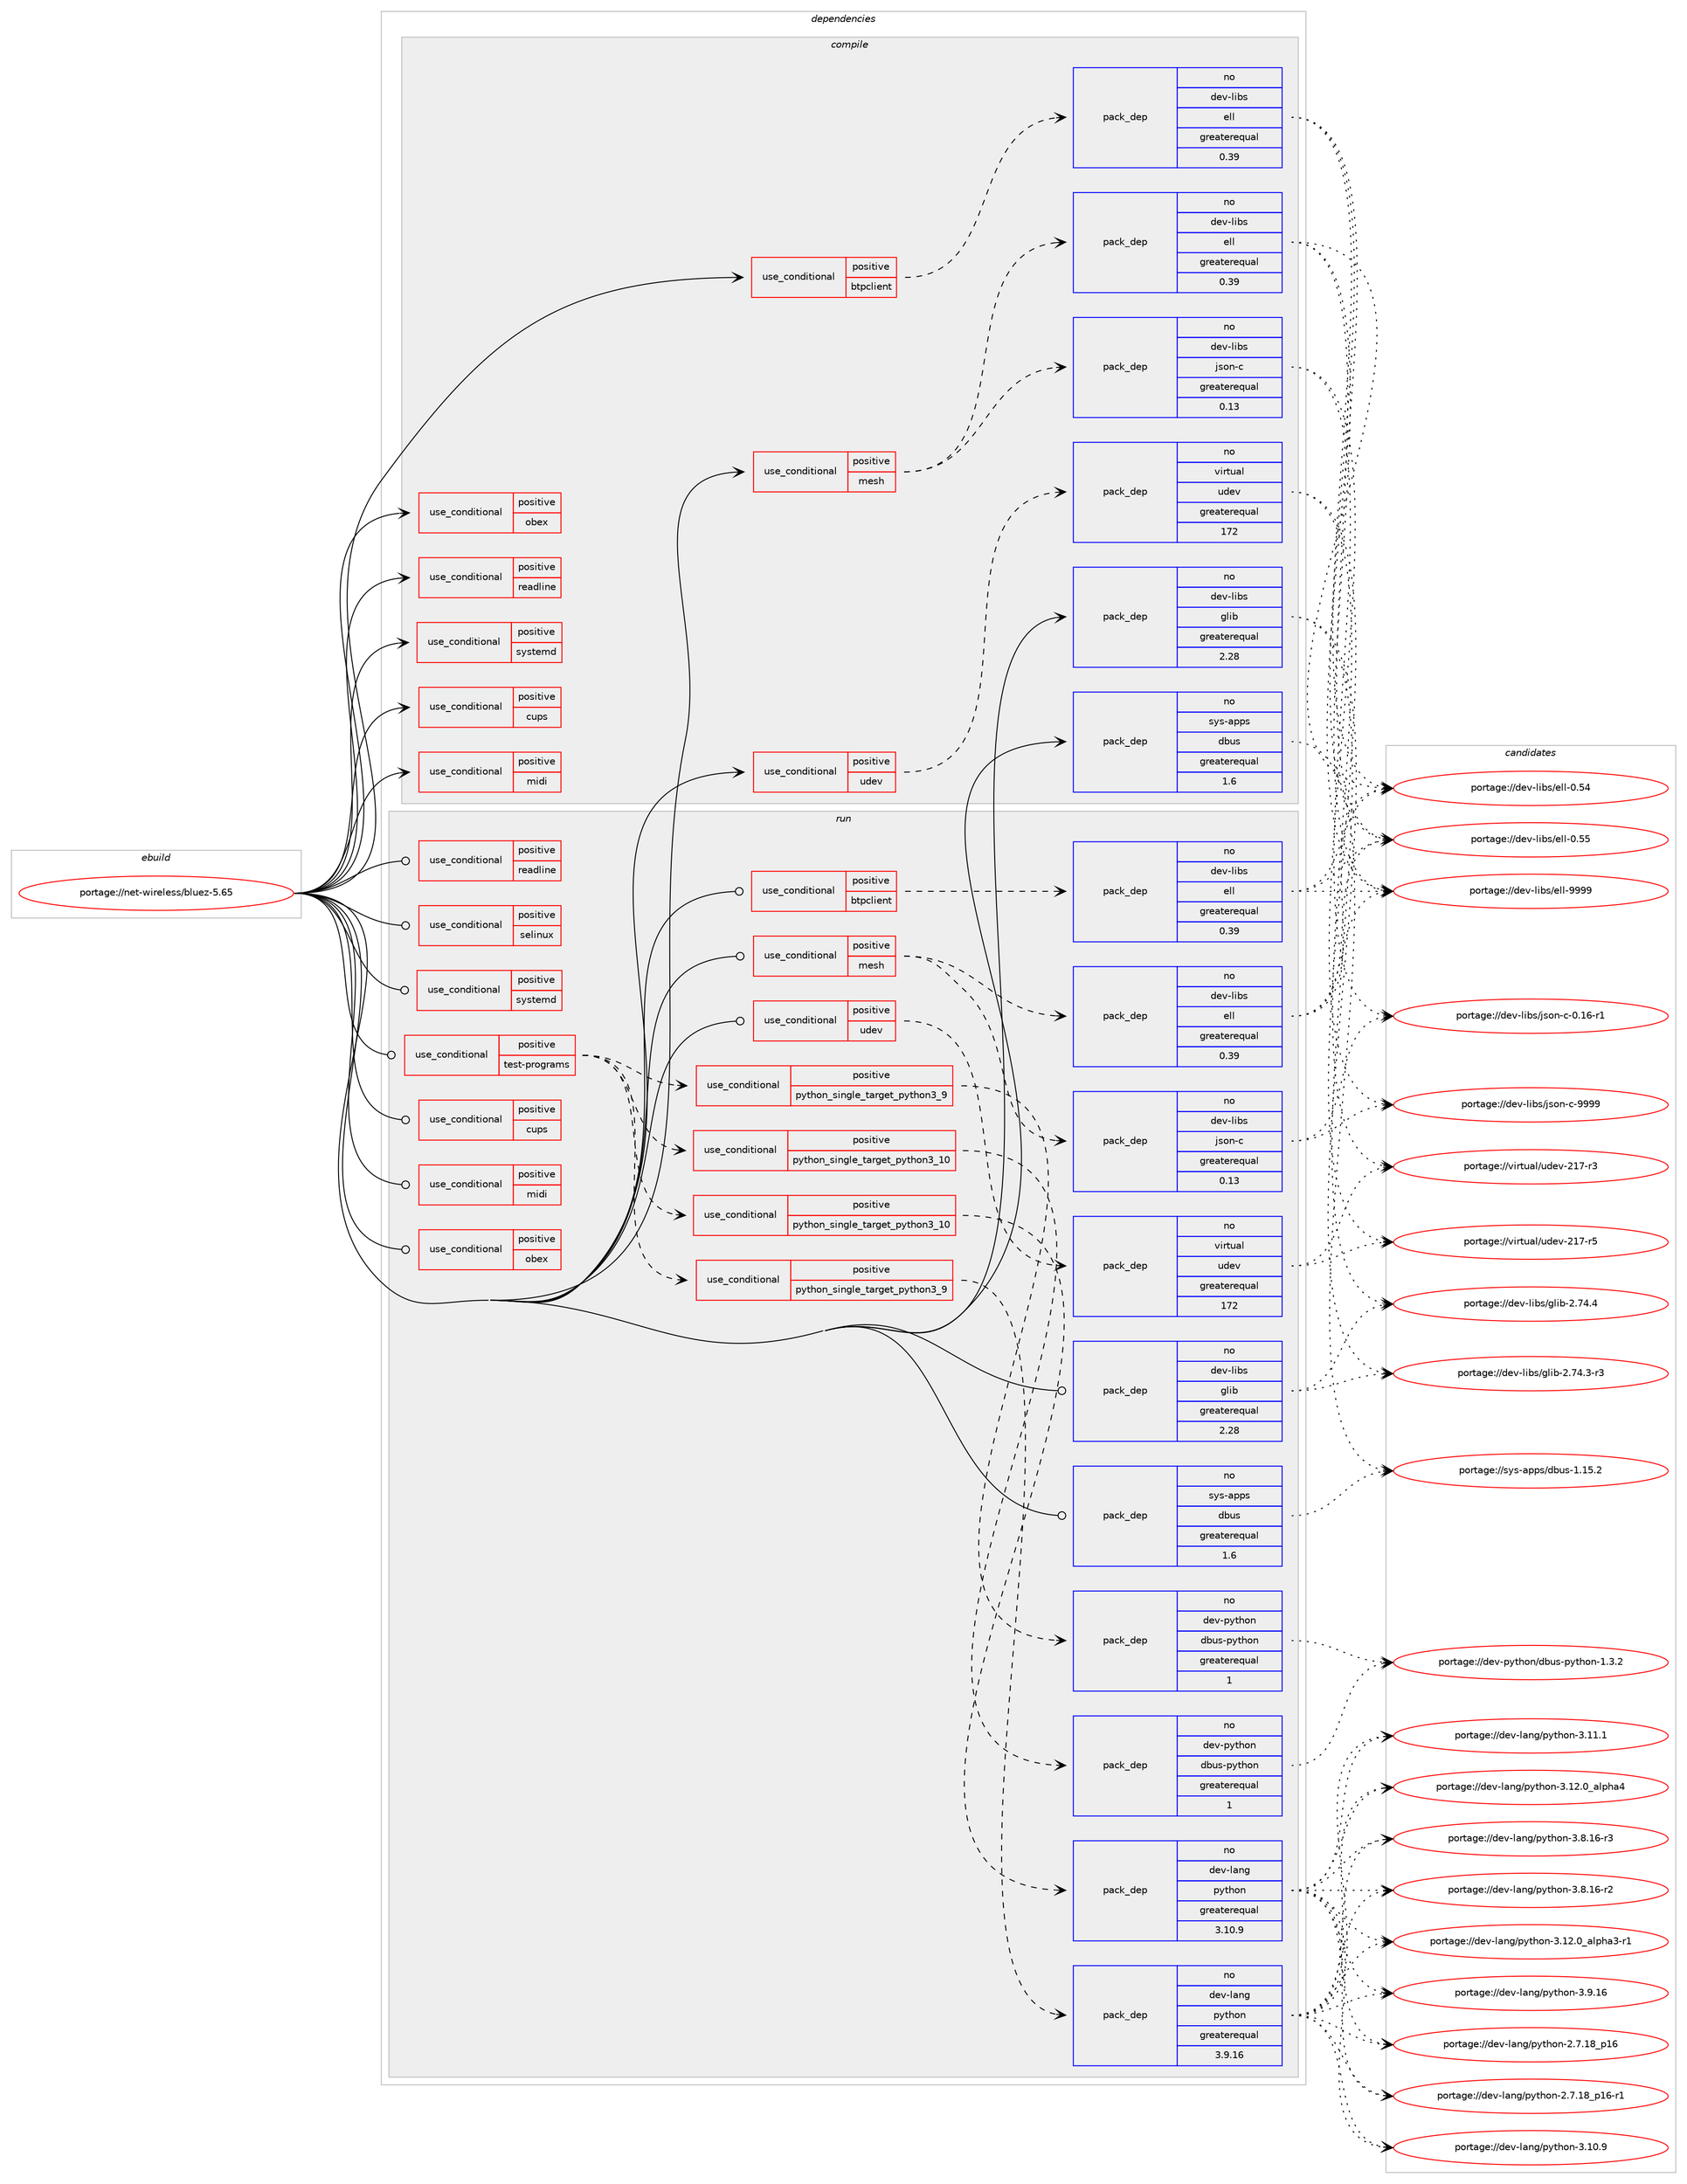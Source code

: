 digraph prolog {

# *************
# Graph options
# *************

newrank=true;
concentrate=true;
compound=true;
graph [rankdir=LR,fontname=Helvetica,fontsize=10,ranksep=1.5];#, ranksep=2.5, nodesep=0.2];
edge  [arrowhead=vee];
node  [fontname=Helvetica,fontsize=10];

# **********
# The ebuild
# **********

subgraph cluster_leftcol {
color=gray;
label=<<i>ebuild</i>>;
id [label="portage://net-wireless/bluez-5.65", color=red, width=4, href="../net-wireless/bluez-5.65.svg"];
}

# ****************
# The dependencies
# ****************

subgraph cluster_midcol {
color=gray;
label=<<i>dependencies</i>>;
subgraph cluster_compile {
fillcolor="#eeeeee";
style=filled;
label=<<i>compile</i>>;
subgraph cond565 {
dependency1025 [label=<<TABLE BORDER="0" CELLBORDER="1" CELLSPACING="0" CELLPADDING="4"><TR><TD ROWSPAN="3" CELLPADDING="10">use_conditional</TD></TR><TR><TD>positive</TD></TR><TR><TD>btpclient</TD></TR></TABLE>>, shape=none, color=red];
subgraph pack429 {
dependency1026 [label=<<TABLE BORDER="0" CELLBORDER="1" CELLSPACING="0" CELLPADDING="4" WIDTH="220"><TR><TD ROWSPAN="6" CELLPADDING="30">pack_dep</TD></TR><TR><TD WIDTH="110">no</TD></TR><TR><TD>dev-libs</TD></TR><TR><TD>ell</TD></TR><TR><TD>greaterequal</TD></TR><TR><TD>0.39</TD></TR></TABLE>>, shape=none, color=blue];
}
dependency1025:e -> dependency1026:w [weight=20,style="dashed",arrowhead="vee"];
}
id:e -> dependency1025:w [weight=20,style="solid",arrowhead="vee"];
subgraph cond566 {
dependency1027 [label=<<TABLE BORDER="0" CELLBORDER="1" CELLSPACING="0" CELLPADDING="4"><TR><TD ROWSPAN="3" CELLPADDING="10">use_conditional</TD></TR><TR><TD>positive</TD></TR><TR><TD>cups</TD></TR></TABLE>>, shape=none, color=red];
# *** BEGIN UNKNOWN DEPENDENCY TYPE (TODO) ***
# dependency1027 -> package_dependency(portage://net-wireless/bluez-5.65,install,no,net-print,cups,none,[,,],any_same_slot,[])
# *** END UNKNOWN DEPENDENCY TYPE (TODO) ***

}
id:e -> dependency1027:w [weight=20,style="solid",arrowhead="vee"];
subgraph cond567 {
dependency1028 [label=<<TABLE BORDER="0" CELLBORDER="1" CELLSPACING="0" CELLPADDING="4"><TR><TD ROWSPAN="3" CELLPADDING="10">use_conditional</TD></TR><TR><TD>positive</TD></TR><TR><TD>mesh</TD></TR></TABLE>>, shape=none, color=red];
subgraph pack430 {
dependency1029 [label=<<TABLE BORDER="0" CELLBORDER="1" CELLSPACING="0" CELLPADDING="4" WIDTH="220"><TR><TD ROWSPAN="6" CELLPADDING="30">pack_dep</TD></TR><TR><TD WIDTH="110">no</TD></TR><TR><TD>dev-libs</TD></TR><TR><TD>ell</TD></TR><TR><TD>greaterequal</TD></TR><TR><TD>0.39</TD></TR></TABLE>>, shape=none, color=blue];
}
dependency1028:e -> dependency1029:w [weight=20,style="dashed",arrowhead="vee"];
subgraph pack431 {
dependency1030 [label=<<TABLE BORDER="0" CELLBORDER="1" CELLSPACING="0" CELLPADDING="4" WIDTH="220"><TR><TD ROWSPAN="6" CELLPADDING="30">pack_dep</TD></TR><TR><TD WIDTH="110">no</TD></TR><TR><TD>dev-libs</TD></TR><TR><TD>json-c</TD></TR><TR><TD>greaterequal</TD></TR><TR><TD>0.13</TD></TR></TABLE>>, shape=none, color=blue];
}
dependency1028:e -> dependency1030:w [weight=20,style="dashed",arrowhead="vee"];
# *** BEGIN UNKNOWN DEPENDENCY TYPE (TODO) ***
# dependency1028 -> package_dependency(portage://net-wireless/bluez-5.65,install,no,sys-libs,readline,none,[,,],[slot(0),equal],[])
# *** END UNKNOWN DEPENDENCY TYPE (TODO) ***

}
id:e -> dependency1028:w [weight=20,style="solid",arrowhead="vee"];
subgraph cond568 {
dependency1031 [label=<<TABLE BORDER="0" CELLBORDER="1" CELLSPACING="0" CELLPADDING="4"><TR><TD ROWSPAN="3" CELLPADDING="10">use_conditional</TD></TR><TR><TD>positive</TD></TR><TR><TD>midi</TD></TR></TABLE>>, shape=none, color=red];
# *** BEGIN UNKNOWN DEPENDENCY TYPE (TODO) ***
# dependency1031 -> package_dependency(portage://net-wireless/bluez-5.65,install,no,media-libs,alsa-lib,none,[,,],[],[])
# *** END UNKNOWN DEPENDENCY TYPE (TODO) ***

}
id:e -> dependency1031:w [weight=20,style="solid",arrowhead="vee"];
subgraph cond569 {
dependency1032 [label=<<TABLE BORDER="0" CELLBORDER="1" CELLSPACING="0" CELLPADDING="4"><TR><TD ROWSPAN="3" CELLPADDING="10">use_conditional</TD></TR><TR><TD>positive</TD></TR><TR><TD>obex</TD></TR></TABLE>>, shape=none, color=red];
# *** BEGIN UNKNOWN DEPENDENCY TYPE (TODO) ***
# dependency1032 -> package_dependency(portage://net-wireless/bluez-5.65,install,no,dev-libs,libical,none,[,,],any_same_slot,[])
# *** END UNKNOWN DEPENDENCY TYPE (TODO) ***

}
id:e -> dependency1032:w [weight=20,style="solid",arrowhead="vee"];
subgraph cond570 {
dependency1033 [label=<<TABLE BORDER="0" CELLBORDER="1" CELLSPACING="0" CELLPADDING="4"><TR><TD ROWSPAN="3" CELLPADDING="10">use_conditional</TD></TR><TR><TD>positive</TD></TR><TR><TD>readline</TD></TR></TABLE>>, shape=none, color=red];
# *** BEGIN UNKNOWN DEPENDENCY TYPE (TODO) ***
# dependency1033 -> package_dependency(portage://net-wireless/bluez-5.65,install,no,sys-libs,readline,none,[,,],[slot(0),equal],[])
# *** END UNKNOWN DEPENDENCY TYPE (TODO) ***

}
id:e -> dependency1033:w [weight=20,style="solid",arrowhead="vee"];
subgraph cond571 {
dependency1034 [label=<<TABLE BORDER="0" CELLBORDER="1" CELLSPACING="0" CELLPADDING="4"><TR><TD ROWSPAN="3" CELLPADDING="10">use_conditional</TD></TR><TR><TD>positive</TD></TR><TR><TD>systemd</TD></TR></TABLE>>, shape=none, color=red];
# *** BEGIN UNKNOWN DEPENDENCY TYPE (TODO) ***
# dependency1034 -> package_dependency(portage://net-wireless/bluez-5.65,install,no,sys-apps,systemd,none,[,,],[],[])
# *** END UNKNOWN DEPENDENCY TYPE (TODO) ***

}
id:e -> dependency1034:w [weight=20,style="solid",arrowhead="vee"];
subgraph cond572 {
dependency1035 [label=<<TABLE BORDER="0" CELLBORDER="1" CELLSPACING="0" CELLPADDING="4"><TR><TD ROWSPAN="3" CELLPADDING="10">use_conditional</TD></TR><TR><TD>positive</TD></TR><TR><TD>udev</TD></TR></TABLE>>, shape=none, color=red];
subgraph pack432 {
dependency1036 [label=<<TABLE BORDER="0" CELLBORDER="1" CELLSPACING="0" CELLPADDING="4" WIDTH="220"><TR><TD ROWSPAN="6" CELLPADDING="30">pack_dep</TD></TR><TR><TD WIDTH="110">no</TD></TR><TR><TD>virtual</TD></TR><TR><TD>udev</TD></TR><TR><TD>greaterequal</TD></TR><TR><TD>172</TD></TR></TABLE>>, shape=none, color=blue];
}
dependency1035:e -> dependency1036:w [weight=20,style="dashed",arrowhead="vee"];
}
id:e -> dependency1035:w [weight=20,style="solid",arrowhead="vee"];
subgraph pack433 {
dependency1037 [label=<<TABLE BORDER="0" CELLBORDER="1" CELLSPACING="0" CELLPADDING="4" WIDTH="220"><TR><TD ROWSPAN="6" CELLPADDING="30">pack_dep</TD></TR><TR><TD WIDTH="110">no</TD></TR><TR><TD>dev-libs</TD></TR><TR><TD>glib</TD></TR><TR><TD>greaterequal</TD></TR><TR><TD>2.28</TD></TR></TABLE>>, shape=none, color=blue];
}
id:e -> dependency1037:w [weight=20,style="solid",arrowhead="vee"];
subgraph pack434 {
dependency1038 [label=<<TABLE BORDER="0" CELLBORDER="1" CELLSPACING="0" CELLPADDING="4" WIDTH="220"><TR><TD ROWSPAN="6" CELLPADDING="30">pack_dep</TD></TR><TR><TD WIDTH="110">no</TD></TR><TR><TD>sys-apps</TD></TR><TR><TD>dbus</TD></TR><TR><TD>greaterequal</TD></TR><TR><TD>1.6</TD></TR></TABLE>>, shape=none, color=blue];
}
id:e -> dependency1038:w [weight=20,style="solid",arrowhead="vee"];
}
subgraph cluster_compileandrun {
fillcolor="#eeeeee";
style=filled;
label=<<i>compile and run</i>>;
}
subgraph cluster_run {
fillcolor="#eeeeee";
style=filled;
label=<<i>run</i>>;
subgraph cond573 {
dependency1039 [label=<<TABLE BORDER="0" CELLBORDER="1" CELLSPACING="0" CELLPADDING="4"><TR><TD ROWSPAN="3" CELLPADDING="10">use_conditional</TD></TR><TR><TD>positive</TD></TR><TR><TD>btpclient</TD></TR></TABLE>>, shape=none, color=red];
subgraph pack435 {
dependency1040 [label=<<TABLE BORDER="0" CELLBORDER="1" CELLSPACING="0" CELLPADDING="4" WIDTH="220"><TR><TD ROWSPAN="6" CELLPADDING="30">pack_dep</TD></TR><TR><TD WIDTH="110">no</TD></TR><TR><TD>dev-libs</TD></TR><TR><TD>ell</TD></TR><TR><TD>greaterequal</TD></TR><TR><TD>0.39</TD></TR></TABLE>>, shape=none, color=blue];
}
dependency1039:e -> dependency1040:w [weight=20,style="dashed",arrowhead="vee"];
}
id:e -> dependency1039:w [weight=20,style="solid",arrowhead="odot"];
subgraph cond574 {
dependency1041 [label=<<TABLE BORDER="0" CELLBORDER="1" CELLSPACING="0" CELLPADDING="4"><TR><TD ROWSPAN="3" CELLPADDING="10">use_conditional</TD></TR><TR><TD>positive</TD></TR><TR><TD>cups</TD></TR></TABLE>>, shape=none, color=red];
# *** BEGIN UNKNOWN DEPENDENCY TYPE (TODO) ***
# dependency1041 -> package_dependency(portage://net-wireless/bluez-5.65,run,no,net-print,cups,none,[,,],any_same_slot,[])
# *** END UNKNOWN DEPENDENCY TYPE (TODO) ***

}
id:e -> dependency1041:w [weight=20,style="solid",arrowhead="odot"];
subgraph cond575 {
dependency1042 [label=<<TABLE BORDER="0" CELLBORDER="1" CELLSPACING="0" CELLPADDING="4"><TR><TD ROWSPAN="3" CELLPADDING="10">use_conditional</TD></TR><TR><TD>positive</TD></TR><TR><TD>mesh</TD></TR></TABLE>>, shape=none, color=red];
subgraph pack436 {
dependency1043 [label=<<TABLE BORDER="0" CELLBORDER="1" CELLSPACING="0" CELLPADDING="4" WIDTH="220"><TR><TD ROWSPAN="6" CELLPADDING="30">pack_dep</TD></TR><TR><TD WIDTH="110">no</TD></TR><TR><TD>dev-libs</TD></TR><TR><TD>ell</TD></TR><TR><TD>greaterequal</TD></TR><TR><TD>0.39</TD></TR></TABLE>>, shape=none, color=blue];
}
dependency1042:e -> dependency1043:w [weight=20,style="dashed",arrowhead="vee"];
subgraph pack437 {
dependency1044 [label=<<TABLE BORDER="0" CELLBORDER="1" CELLSPACING="0" CELLPADDING="4" WIDTH="220"><TR><TD ROWSPAN="6" CELLPADDING="30">pack_dep</TD></TR><TR><TD WIDTH="110">no</TD></TR><TR><TD>dev-libs</TD></TR><TR><TD>json-c</TD></TR><TR><TD>greaterequal</TD></TR><TR><TD>0.13</TD></TR></TABLE>>, shape=none, color=blue];
}
dependency1042:e -> dependency1044:w [weight=20,style="dashed",arrowhead="vee"];
# *** BEGIN UNKNOWN DEPENDENCY TYPE (TODO) ***
# dependency1042 -> package_dependency(portage://net-wireless/bluez-5.65,run,no,sys-libs,readline,none,[,,],[slot(0),equal],[])
# *** END UNKNOWN DEPENDENCY TYPE (TODO) ***

}
id:e -> dependency1042:w [weight=20,style="solid",arrowhead="odot"];
subgraph cond576 {
dependency1045 [label=<<TABLE BORDER="0" CELLBORDER="1" CELLSPACING="0" CELLPADDING="4"><TR><TD ROWSPAN="3" CELLPADDING="10">use_conditional</TD></TR><TR><TD>positive</TD></TR><TR><TD>midi</TD></TR></TABLE>>, shape=none, color=red];
# *** BEGIN UNKNOWN DEPENDENCY TYPE (TODO) ***
# dependency1045 -> package_dependency(portage://net-wireless/bluez-5.65,run,no,media-libs,alsa-lib,none,[,,],[],[])
# *** END UNKNOWN DEPENDENCY TYPE (TODO) ***

}
id:e -> dependency1045:w [weight=20,style="solid",arrowhead="odot"];
subgraph cond577 {
dependency1046 [label=<<TABLE BORDER="0" CELLBORDER="1" CELLSPACING="0" CELLPADDING="4"><TR><TD ROWSPAN="3" CELLPADDING="10">use_conditional</TD></TR><TR><TD>positive</TD></TR><TR><TD>obex</TD></TR></TABLE>>, shape=none, color=red];
# *** BEGIN UNKNOWN DEPENDENCY TYPE (TODO) ***
# dependency1046 -> package_dependency(portage://net-wireless/bluez-5.65,run,no,dev-libs,libical,none,[,,],any_same_slot,[])
# *** END UNKNOWN DEPENDENCY TYPE (TODO) ***

}
id:e -> dependency1046:w [weight=20,style="solid",arrowhead="odot"];
subgraph cond578 {
dependency1047 [label=<<TABLE BORDER="0" CELLBORDER="1" CELLSPACING="0" CELLPADDING="4"><TR><TD ROWSPAN="3" CELLPADDING="10">use_conditional</TD></TR><TR><TD>positive</TD></TR><TR><TD>readline</TD></TR></TABLE>>, shape=none, color=red];
# *** BEGIN UNKNOWN DEPENDENCY TYPE (TODO) ***
# dependency1047 -> package_dependency(portage://net-wireless/bluez-5.65,run,no,sys-libs,readline,none,[,,],[slot(0),equal],[])
# *** END UNKNOWN DEPENDENCY TYPE (TODO) ***

}
id:e -> dependency1047:w [weight=20,style="solid",arrowhead="odot"];
subgraph cond579 {
dependency1048 [label=<<TABLE BORDER="0" CELLBORDER="1" CELLSPACING="0" CELLPADDING="4"><TR><TD ROWSPAN="3" CELLPADDING="10">use_conditional</TD></TR><TR><TD>positive</TD></TR><TR><TD>selinux</TD></TR></TABLE>>, shape=none, color=red];
# *** BEGIN UNKNOWN DEPENDENCY TYPE (TODO) ***
# dependency1048 -> package_dependency(portage://net-wireless/bluez-5.65,run,no,sec-policy,selinux-bluetooth,none,[,,],[],[])
# *** END UNKNOWN DEPENDENCY TYPE (TODO) ***

}
id:e -> dependency1048:w [weight=20,style="solid",arrowhead="odot"];
subgraph cond580 {
dependency1049 [label=<<TABLE BORDER="0" CELLBORDER="1" CELLSPACING="0" CELLPADDING="4"><TR><TD ROWSPAN="3" CELLPADDING="10">use_conditional</TD></TR><TR><TD>positive</TD></TR><TR><TD>systemd</TD></TR></TABLE>>, shape=none, color=red];
# *** BEGIN UNKNOWN DEPENDENCY TYPE (TODO) ***
# dependency1049 -> package_dependency(portage://net-wireless/bluez-5.65,run,no,sys-apps,systemd,none,[,,],[],[])
# *** END UNKNOWN DEPENDENCY TYPE (TODO) ***

}
id:e -> dependency1049:w [weight=20,style="solid",arrowhead="odot"];
subgraph cond581 {
dependency1050 [label=<<TABLE BORDER="0" CELLBORDER="1" CELLSPACING="0" CELLPADDING="4"><TR><TD ROWSPAN="3" CELLPADDING="10">use_conditional</TD></TR><TR><TD>positive</TD></TR><TR><TD>test-programs</TD></TR></TABLE>>, shape=none, color=red];
subgraph cond582 {
dependency1051 [label=<<TABLE BORDER="0" CELLBORDER="1" CELLSPACING="0" CELLPADDING="4"><TR><TD ROWSPAN="3" CELLPADDING="10">use_conditional</TD></TR><TR><TD>positive</TD></TR><TR><TD>python_single_target_python3_9</TD></TR></TABLE>>, shape=none, color=red];
subgraph pack438 {
dependency1052 [label=<<TABLE BORDER="0" CELLBORDER="1" CELLSPACING="0" CELLPADDING="4" WIDTH="220"><TR><TD ROWSPAN="6" CELLPADDING="30">pack_dep</TD></TR><TR><TD WIDTH="110">no</TD></TR><TR><TD>dev-lang</TD></TR><TR><TD>python</TD></TR><TR><TD>greaterequal</TD></TR><TR><TD>3.9.16</TD></TR></TABLE>>, shape=none, color=blue];
}
dependency1051:e -> dependency1052:w [weight=20,style="dashed",arrowhead="vee"];
}
dependency1050:e -> dependency1051:w [weight=20,style="dashed",arrowhead="vee"];
subgraph cond583 {
dependency1053 [label=<<TABLE BORDER="0" CELLBORDER="1" CELLSPACING="0" CELLPADDING="4"><TR><TD ROWSPAN="3" CELLPADDING="10">use_conditional</TD></TR><TR><TD>positive</TD></TR><TR><TD>python_single_target_python3_10</TD></TR></TABLE>>, shape=none, color=red];
subgraph pack439 {
dependency1054 [label=<<TABLE BORDER="0" CELLBORDER="1" CELLSPACING="0" CELLPADDING="4" WIDTH="220"><TR><TD ROWSPAN="6" CELLPADDING="30">pack_dep</TD></TR><TR><TD WIDTH="110">no</TD></TR><TR><TD>dev-lang</TD></TR><TR><TD>python</TD></TR><TR><TD>greaterequal</TD></TR><TR><TD>3.10.9</TD></TR></TABLE>>, shape=none, color=blue];
}
dependency1053:e -> dependency1054:w [weight=20,style="dashed",arrowhead="vee"];
}
dependency1050:e -> dependency1053:w [weight=20,style="dashed",arrowhead="vee"];
subgraph cond584 {
dependency1055 [label=<<TABLE BORDER="0" CELLBORDER="1" CELLSPACING="0" CELLPADDING="4"><TR><TD ROWSPAN="3" CELLPADDING="10">use_conditional</TD></TR><TR><TD>positive</TD></TR><TR><TD>python_single_target_python3_9</TD></TR></TABLE>>, shape=none, color=red];
subgraph pack440 {
dependency1056 [label=<<TABLE BORDER="0" CELLBORDER="1" CELLSPACING="0" CELLPADDING="4" WIDTH="220"><TR><TD ROWSPAN="6" CELLPADDING="30">pack_dep</TD></TR><TR><TD WIDTH="110">no</TD></TR><TR><TD>dev-python</TD></TR><TR><TD>dbus-python</TD></TR><TR><TD>greaterequal</TD></TR><TR><TD>1</TD></TR></TABLE>>, shape=none, color=blue];
}
dependency1055:e -> dependency1056:w [weight=20,style="dashed",arrowhead="vee"];
# *** BEGIN UNKNOWN DEPENDENCY TYPE (TODO) ***
# dependency1055 -> package_dependency(portage://net-wireless/bluez-5.65,run,no,dev-python,pygobject,none,[,,],[slot(3)],[use(enable(python_targets_python3_9),negative)])
# *** END UNKNOWN DEPENDENCY TYPE (TODO) ***

}
dependency1050:e -> dependency1055:w [weight=20,style="dashed",arrowhead="vee"];
subgraph cond585 {
dependency1057 [label=<<TABLE BORDER="0" CELLBORDER="1" CELLSPACING="0" CELLPADDING="4"><TR><TD ROWSPAN="3" CELLPADDING="10">use_conditional</TD></TR><TR><TD>positive</TD></TR><TR><TD>python_single_target_python3_10</TD></TR></TABLE>>, shape=none, color=red];
subgraph pack441 {
dependency1058 [label=<<TABLE BORDER="0" CELLBORDER="1" CELLSPACING="0" CELLPADDING="4" WIDTH="220"><TR><TD ROWSPAN="6" CELLPADDING="30">pack_dep</TD></TR><TR><TD WIDTH="110">no</TD></TR><TR><TD>dev-python</TD></TR><TR><TD>dbus-python</TD></TR><TR><TD>greaterequal</TD></TR><TR><TD>1</TD></TR></TABLE>>, shape=none, color=blue];
}
dependency1057:e -> dependency1058:w [weight=20,style="dashed",arrowhead="vee"];
# *** BEGIN UNKNOWN DEPENDENCY TYPE (TODO) ***
# dependency1057 -> package_dependency(portage://net-wireless/bluez-5.65,run,no,dev-python,pygobject,none,[,,],[slot(3)],[use(enable(python_targets_python3_10),negative)])
# *** END UNKNOWN DEPENDENCY TYPE (TODO) ***

}
dependency1050:e -> dependency1057:w [weight=20,style="dashed",arrowhead="vee"];
}
id:e -> dependency1050:w [weight=20,style="solid",arrowhead="odot"];
subgraph cond586 {
dependency1059 [label=<<TABLE BORDER="0" CELLBORDER="1" CELLSPACING="0" CELLPADDING="4"><TR><TD ROWSPAN="3" CELLPADDING="10">use_conditional</TD></TR><TR><TD>positive</TD></TR><TR><TD>udev</TD></TR></TABLE>>, shape=none, color=red];
subgraph pack442 {
dependency1060 [label=<<TABLE BORDER="0" CELLBORDER="1" CELLSPACING="0" CELLPADDING="4" WIDTH="220"><TR><TD ROWSPAN="6" CELLPADDING="30">pack_dep</TD></TR><TR><TD WIDTH="110">no</TD></TR><TR><TD>virtual</TD></TR><TR><TD>udev</TD></TR><TR><TD>greaterequal</TD></TR><TR><TD>172</TD></TR></TABLE>>, shape=none, color=blue];
}
dependency1059:e -> dependency1060:w [weight=20,style="dashed",arrowhead="vee"];
}
id:e -> dependency1059:w [weight=20,style="solid",arrowhead="odot"];
subgraph pack443 {
dependency1061 [label=<<TABLE BORDER="0" CELLBORDER="1" CELLSPACING="0" CELLPADDING="4" WIDTH="220"><TR><TD ROWSPAN="6" CELLPADDING="30">pack_dep</TD></TR><TR><TD WIDTH="110">no</TD></TR><TR><TD>dev-libs</TD></TR><TR><TD>glib</TD></TR><TR><TD>greaterequal</TD></TR><TR><TD>2.28</TD></TR></TABLE>>, shape=none, color=blue];
}
id:e -> dependency1061:w [weight=20,style="solid",arrowhead="odot"];
subgraph pack444 {
dependency1062 [label=<<TABLE BORDER="0" CELLBORDER="1" CELLSPACING="0" CELLPADDING="4" WIDTH="220"><TR><TD ROWSPAN="6" CELLPADDING="30">pack_dep</TD></TR><TR><TD WIDTH="110">no</TD></TR><TR><TD>sys-apps</TD></TR><TR><TD>dbus</TD></TR><TR><TD>greaterequal</TD></TR><TR><TD>1.6</TD></TR></TABLE>>, shape=none, color=blue];
}
id:e -> dependency1062:w [weight=20,style="solid",arrowhead="odot"];
}
}

# **************
# The candidates
# **************

subgraph cluster_choices {
rank=same;
color=gray;
label=<<i>candidates</i>>;

subgraph choice429 {
color=black;
nodesep=1;
choice1001011184510810598115471011081084548465352 [label="portage://dev-libs/ell-0.54", color=red, width=4,href="../dev-libs/ell-0.54.svg"];
choice1001011184510810598115471011081084548465353 [label="portage://dev-libs/ell-0.55", color=red, width=4,href="../dev-libs/ell-0.55.svg"];
choice1001011184510810598115471011081084557575757 [label="portage://dev-libs/ell-9999", color=red, width=4,href="../dev-libs/ell-9999.svg"];
dependency1026:e -> choice1001011184510810598115471011081084548465352:w [style=dotted,weight="100"];
dependency1026:e -> choice1001011184510810598115471011081084548465353:w [style=dotted,weight="100"];
dependency1026:e -> choice1001011184510810598115471011081084557575757:w [style=dotted,weight="100"];
}
subgraph choice430 {
color=black;
nodesep=1;
choice1001011184510810598115471011081084548465352 [label="portage://dev-libs/ell-0.54", color=red, width=4,href="../dev-libs/ell-0.54.svg"];
choice1001011184510810598115471011081084548465353 [label="portage://dev-libs/ell-0.55", color=red, width=4,href="../dev-libs/ell-0.55.svg"];
choice1001011184510810598115471011081084557575757 [label="portage://dev-libs/ell-9999", color=red, width=4,href="../dev-libs/ell-9999.svg"];
dependency1029:e -> choice1001011184510810598115471011081084548465352:w [style=dotted,weight="100"];
dependency1029:e -> choice1001011184510810598115471011081084548465353:w [style=dotted,weight="100"];
dependency1029:e -> choice1001011184510810598115471011081084557575757:w [style=dotted,weight="100"];
}
subgraph choice431 {
color=black;
nodesep=1;
choice100101118451081059811547106115111110459945484649544511449 [label="portage://dev-libs/json-c-0.16-r1", color=red, width=4,href="../dev-libs/json-c-0.16-r1.svg"];
choice10010111845108105981154710611511111045994557575757 [label="portage://dev-libs/json-c-9999", color=red, width=4,href="../dev-libs/json-c-9999.svg"];
dependency1030:e -> choice100101118451081059811547106115111110459945484649544511449:w [style=dotted,weight="100"];
dependency1030:e -> choice10010111845108105981154710611511111045994557575757:w [style=dotted,weight="100"];
}
subgraph choice432 {
color=black;
nodesep=1;
choice1181051141161179710847117100101118455049554511451 [label="portage://virtual/udev-217-r3", color=red, width=4,href="../virtual/udev-217-r3.svg"];
choice1181051141161179710847117100101118455049554511453 [label="portage://virtual/udev-217-r5", color=red, width=4,href="../virtual/udev-217-r5.svg"];
dependency1036:e -> choice1181051141161179710847117100101118455049554511451:w [style=dotted,weight="100"];
dependency1036:e -> choice1181051141161179710847117100101118455049554511453:w [style=dotted,weight="100"];
}
subgraph choice433 {
color=black;
nodesep=1;
choice10010111845108105981154710310810598455046555246514511451 [label="portage://dev-libs/glib-2.74.3-r3", color=red, width=4,href="../dev-libs/glib-2.74.3-r3.svg"];
choice1001011184510810598115471031081059845504655524652 [label="portage://dev-libs/glib-2.74.4", color=red, width=4,href="../dev-libs/glib-2.74.4.svg"];
dependency1037:e -> choice10010111845108105981154710310810598455046555246514511451:w [style=dotted,weight="100"];
dependency1037:e -> choice1001011184510810598115471031081059845504655524652:w [style=dotted,weight="100"];
}
subgraph choice434 {
color=black;
nodesep=1;
choice1151211154597112112115471009811711545494649534650 [label="portage://sys-apps/dbus-1.15.2", color=red, width=4,href="../sys-apps/dbus-1.15.2.svg"];
dependency1038:e -> choice1151211154597112112115471009811711545494649534650:w [style=dotted,weight="100"];
}
subgraph choice435 {
color=black;
nodesep=1;
choice1001011184510810598115471011081084548465352 [label="portage://dev-libs/ell-0.54", color=red, width=4,href="../dev-libs/ell-0.54.svg"];
choice1001011184510810598115471011081084548465353 [label="portage://dev-libs/ell-0.55", color=red, width=4,href="../dev-libs/ell-0.55.svg"];
choice1001011184510810598115471011081084557575757 [label="portage://dev-libs/ell-9999", color=red, width=4,href="../dev-libs/ell-9999.svg"];
dependency1040:e -> choice1001011184510810598115471011081084548465352:w [style=dotted,weight="100"];
dependency1040:e -> choice1001011184510810598115471011081084548465353:w [style=dotted,weight="100"];
dependency1040:e -> choice1001011184510810598115471011081084557575757:w [style=dotted,weight="100"];
}
subgraph choice436 {
color=black;
nodesep=1;
choice1001011184510810598115471011081084548465352 [label="portage://dev-libs/ell-0.54", color=red, width=4,href="../dev-libs/ell-0.54.svg"];
choice1001011184510810598115471011081084548465353 [label="portage://dev-libs/ell-0.55", color=red, width=4,href="../dev-libs/ell-0.55.svg"];
choice1001011184510810598115471011081084557575757 [label="portage://dev-libs/ell-9999", color=red, width=4,href="../dev-libs/ell-9999.svg"];
dependency1043:e -> choice1001011184510810598115471011081084548465352:w [style=dotted,weight="100"];
dependency1043:e -> choice1001011184510810598115471011081084548465353:w [style=dotted,weight="100"];
dependency1043:e -> choice1001011184510810598115471011081084557575757:w [style=dotted,weight="100"];
}
subgraph choice437 {
color=black;
nodesep=1;
choice100101118451081059811547106115111110459945484649544511449 [label="portage://dev-libs/json-c-0.16-r1", color=red, width=4,href="../dev-libs/json-c-0.16-r1.svg"];
choice10010111845108105981154710611511111045994557575757 [label="portage://dev-libs/json-c-9999", color=red, width=4,href="../dev-libs/json-c-9999.svg"];
dependency1044:e -> choice100101118451081059811547106115111110459945484649544511449:w [style=dotted,weight="100"];
dependency1044:e -> choice10010111845108105981154710611511111045994557575757:w [style=dotted,weight="100"];
}
subgraph choice438 {
color=black;
nodesep=1;
choice10010111845108971101034711212111610411111045504655464956951124954 [label="portage://dev-lang/python-2.7.18_p16", color=red, width=4,href="../dev-lang/python-2.7.18_p16.svg"];
choice100101118451089711010347112121116104111110455046554649569511249544511449 [label="portage://dev-lang/python-2.7.18_p16-r1", color=red, width=4,href="../dev-lang/python-2.7.18_p16-r1.svg"];
choice10010111845108971101034711212111610411111045514649484657 [label="portage://dev-lang/python-3.10.9", color=red, width=4,href="../dev-lang/python-3.10.9.svg"];
choice10010111845108971101034711212111610411111045514649494649 [label="portage://dev-lang/python-3.11.1", color=red, width=4,href="../dev-lang/python-3.11.1.svg"];
choice10010111845108971101034711212111610411111045514649504648959710811210497514511449 [label="portage://dev-lang/python-3.12.0_alpha3-r1", color=red, width=4,href="../dev-lang/python-3.12.0_alpha3-r1.svg"];
choice1001011184510897110103471121211161041111104551464950464895971081121049752 [label="portage://dev-lang/python-3.12.0_alpha4", color=red, width=4,href="../dev-lang/python-3.12.0_alpha4.svg"];
choice100101118451089711010347112121116104111110455146564649544511450 [label="portage://dev-lang/python-3.8.16-r2", color=red, width=4,href="../dev-lang/python-3.8.16-r2.svg"];
choice100101118451089711010347112121116104111110455146564649544511451 [label="portage://dev-lang/python-3.8.16-r3", color=red, width=4,href="../dev-lang/python-3.8.16-r3.svg"];
choice10010111845108971101034711212111610411111045514657464954 [label="portage://dev-lang/python-3.9.16", color=red, width=4,href="../dev-lang/python-3.9.16.svg"];
dependency1052:e -> choice10010111845108971101034711212111610411111045504655464956951124954:w [style=dotted,weight="100"];
dependency1052:e -> choice100101118451089711010347112121116104111110455046554649569511249544511449:w [style=dotted,weight="100"];
dependency1052:e -> choice10010111845108971101034711212111610411111045514649484657:w [style=dotted,weight="100"];
dependency1052:e -> choice10010111845108971101034711212111610411111045514649494649:w [style=dotted,weight="100"];
dependency1052:e -> choice10010111845108971101034711212111610411111045514649504648959710811210497514511449:w [style=dotted,weight="100"];
dependency1052:e -> choice1001011184510897110103471121211161041111104551464950464895971081121049752:w [style=dotted,weight="100"];
dependency1052:e -> choice100101118451089711010347112121116104111110455146564649544511450:w [style=dotted,weight="100"];
dependency1052:e -> choice100101118451089711010347112121116104111110455146564649544511451:w [style=dotted,weight="100"];
dependency1052:e -> choice10010111845108971101034711212111610411111045514657464954:w [style=dotted,weight="100"];
}
subgraph choice439 {
color=black;
nodesep=1;
choice10010111845108971101034711212111610411111045504655464956951124954 [label="portage://dev-lang/python-2.7.18_p16", color=red, width=4,href="../dev-lang/python-2.7.18_p16.svg"];
choice100101118451089711010347112121116104111110455046554649569511249544511449 [label="portage://dev-lang/python-2.7.18_p16-r1", color=red, width=4,href="../dev-lang/python-2.7.18_p16-r1.svg"];
choice10010111845108971101034711212111610411111045514649484657 [label="portage://dev-lang/python-3.10.9", color=red, width=4,href="../dev-lang/python-3.10.9.svg"];
choice10010111845108971101034711212111610411111045514649494649 [label="portage://dev-lang/python-3.11.1", color=red, width=4,href="../dev-lang/python-3.11.1.svg"];
choice10010111845108971101034711212111610411111045514649504648959710811210497514511449 [label="portage://dev-lang/python-3.12.0_alpha3-r1", color=red, width=4,href="../dev-lang/python-3.12.0_alpha3-r1.svg"];
choice1001011184510897110103471121211161041111104551464950464895971081121049752 [label="portage://dev-lang/python-3.12.0_alpha4", color=red, width=4,href="../dev-lang/python-3.12.0_alpha4.svg"];
choice100101118451089711010347112121116104111110455146564649544511450 [label="portage://dev-lang/python-3.8.16-r2", color=red, width=4,href="../dev-lang/python-3.8.16-r2.svg"];
choice100101118451089711010347112121116104111110455146564649544511451 [label="portage://dev-lang/python-3.8.16-r3", color=red, width=4,href="../dev-lang/python-3.8.16-r3.svg"];
choice10010111845108971101034711212111610411111045514657464954 [label="portage://dev-lang/python-3.9.16", color=red, width=4,href="../dev-lang/python-3.9.16.svg"];
dependency1054:e -> choice10010111845108971101034711212111610411111045504655464956951124954:w [style=dotted,weight="100"];
dependency1054:e -> choice100101118451089711010347112121116104111110455046554649569511249544511449:w [style=dotted,weight="100"];
dependency1054:e -> choice10010111845108971101034711212111610411111045514649484657:w [style=dotted,weight="100"];
dependency1054:e -> choice10010111845108971101034711212111610411111045514649494649:w [style=dotted,weight="100"];
dependency1054:e -> choice10010111845108971101034711212111610411111045514649504648959710811210497514511449:w [style=dotted,weight="100"];
dependency1054:e -> choice1001011184510897110103471121211161041111104551464950464895971081121049752:w [style=dotted,weight="100"];
dependency1054:e -> choice100101118451089711010347112121116104111110455146564649544511450:w [style=dotted,weight="100"];
dependency1054:e -> choice100101118451089711010347112121116104111110455146564649544511451:w [style=dotted,weight="100"];
dependency1054:e -> choice10010111845108971101034711212111610411111045514657464954:w [style=dotted,weight="100"];
}
subgraph choice440 {
color=black;
nodesep=1;
choice10010111845112121116104111110471009811711545112121116104111110454946514650 [label="portage://dev-python/dbus-python-1.3.2", color=red, width=4,href="../dev-python/dbus-python-1.3.2.svg"];
dependency1056:e -> choice10010111845112121116104111110471009811711545112121116104111110454946514650:w [style=dotted,weight="100"];
}
subgraph choice441 {
color=black;
nodesep=1;
choice10010111845112121116104111110471009811711545112121116104111110454946514650 [label="portage://dev-python/dbus-python-1.3.2", color=red, width=4,href="../dev-python/dbus-python-1.3.2.svg"];
dependency1058:e -> choice10010111845112121116104111110471009811711545112121116104111110454946514650:w [style=dotted,weight="100"];
}
subgraph choice442 {
color=black;
nodesep=1;
choice1181051141161179710847117100101118455049554511451 [label="portage://virtual/udev-217-r3", color=red, width=4,href="../virtual/udev-217-r3.svg"];
choice1181051141161179710847117100101118455049554511453 [label="portage://virtual/udev-217-r5", color=red, width=4,href="../virtual/udev-217-r5.svg"];
dependency1060:e -> choice1181051141161179710847117100101118455049554511451:w [style=dotted,weight="100"];
dependency1060:e -> choice1181051141161179710847117100101118455049554511453:w [style=dotted,weight="100"];
}
subgraph choice443 {
color=black;
nodesep=1;
choice10010111845108105981154710310810598455046555246514511451 [label="portage://dev-libs/glib-2.74.3-r3", color=red, width=4,href="../dev-libs/glib-2.74.3-r3.svg"];
choice1001011184510810598115471031081059845504655524652 [label="portage://dev-libs/glib-2.74.4", color=red, width=4,href="../dev-libs/glib-2.74.4.svg"];
dependency1061:e -> choice10010111845108105981154710310810598455046555246514511451:w [style=dotted,weight="100"];
dependency1061:e -> choice1001011184510810598115471031081059845504655524652:w [style=dotted,weight="100"];
}
subgraph choice444 {
color=black;
nodesep=1;
choice1151211154597112112115471009811711545494649534650 [label="portage://sys-apps/dbus-1.15.2", color=red, width=4,href="../sys-apps/dbus-1.15.2.svg"];
dependency1062:e -> choice1151211154597112112115471009811711545494649534650:w [style=dotted,weight="100"];
}
}

}
